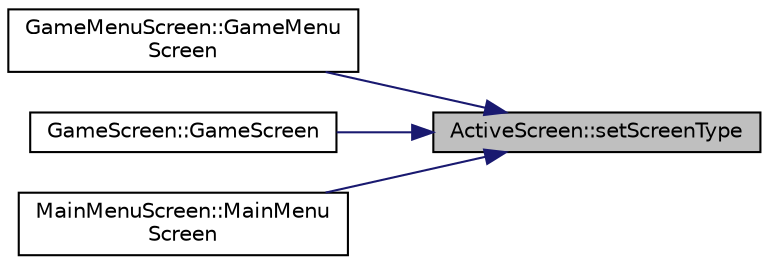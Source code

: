 digraph "ActiveScreen::setScreenType"
{
 // LATEX_PDF_SIZE
  edge [fontname="Helvetica",fontsize="10",labelfontname="Helvetica",labelfontsize="10"];
  node [fontname="Helvetica",fontsize="10",shape=record];
  rankdir="RL";
  Node1 [label="ActiveScreen::setScreenType",height=0.2,width=0.4,color="black", fillcolor="grey75", style="filled", fontcolor="black",tooltip=" "];
  Node1 -> Node2 [dir="back",color="midnightblue",fontsize="10",style="solid",fontname="Helvetica"];
  Node2 [label="GameMenuScreen::GameMenu\lScreen",height=0.2,width=0.4,color="black", fillcolor="white", style="filled",URL="$class_game_menu_screen.html#a5c3726575383e12d2a0f55e035be6719",tooltip=" "];
  Node1 -> Node3 [dir="back",color="midnightblue",fontsize="10",style="solid",fontname="Helvetica"];
  Node3 [label="GameScreen::GameScreen",height=0.2,width=0.4,color="black", fillcolor="white", style="filled",URL="$class_game_screen.html#a3866912fd5861b29c9ad3c08ea67fd16",tooltip=" "];
  Node1 -> Node4 [dir="back",color="midnightblue",fontsize="10",style="solid",fontname="Helvetica"];
  Node4 [label="MainMenuScreen::MainMenu\lScreen",height=0.2,width=0.4,color="black", fillcolor="white", style="filled",URL="$class_main_menu_screen.html#a4d246c87a47788cf7802e145e9ab0f6e",tooltip=" "];
}

